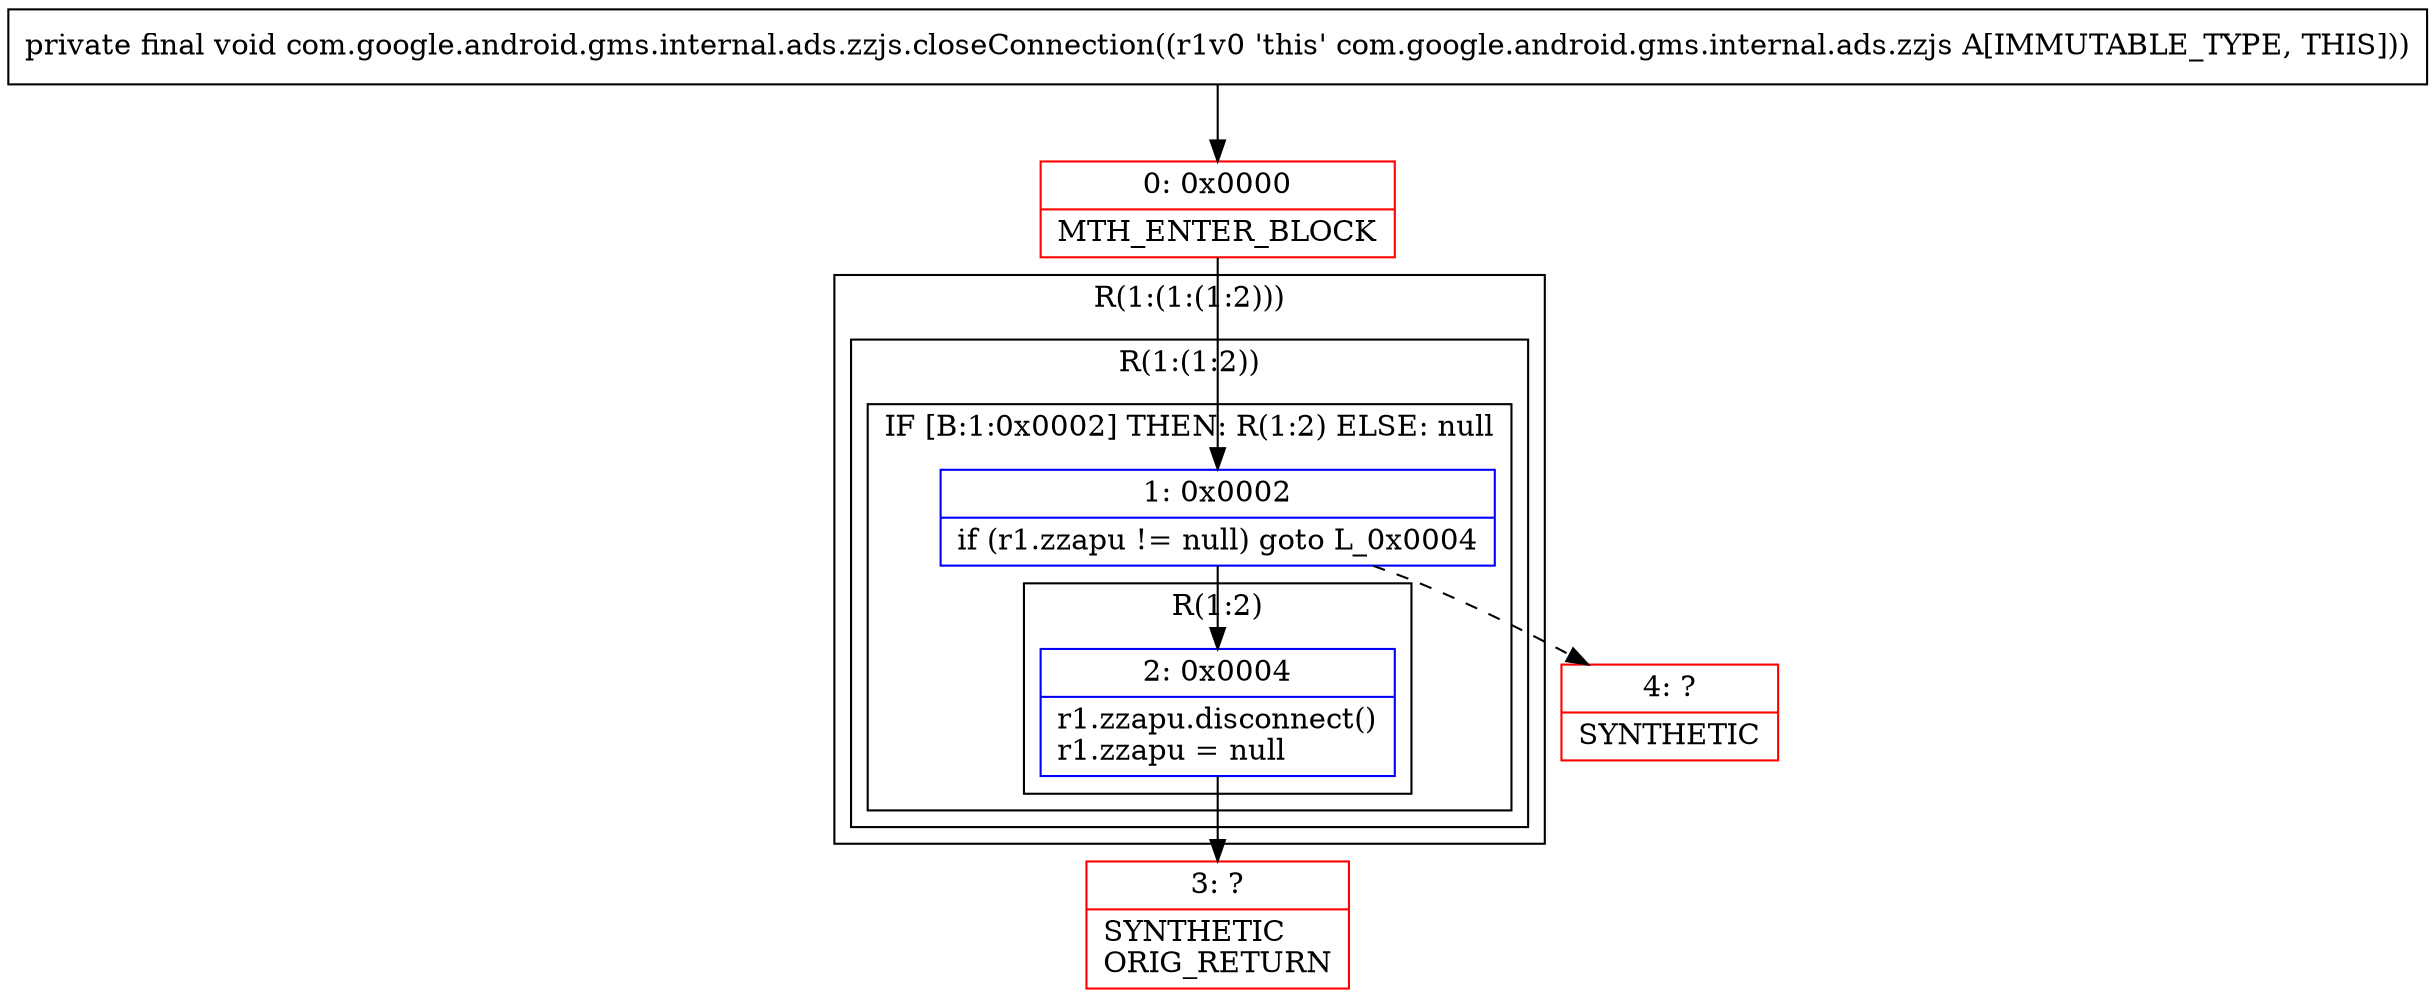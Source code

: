 digraph "CFG forcom.google.android.gms.internal.ads.zzjs.closeConnection()V" {
subgraph cluster_Region_1816873080 {
label = "R(1:(1:(1:2)))";
node [shape=record,color=blue];
subgraph cluster_Region_1149292692 {
label = "R(1:(1:2))";
node [shape=record,color=blue];
subgraph cluster_IfRegion_327287123 {
label = "IF [B:1:0x0002] THEN: R(1:2) ELSE: null";
node [shape=record,color=blue];
Node_1 [shape=record,label="{1\:\ 0x0002|if (r1.zzapu != null) goto L_0x0004\l}"];
subgraph cluster_Region_215024205 {
label = "R(1:2)";
node [shape=record,color=blue];
Node_2 [shape=record,label="{2\:\ 0x0004|r1.zzapu.disconnect()\lr1.zzapu = null\l}"];
}
}
}
}
Node_0 [shape=record,color=red,label="{0\:\ 0x0000|MTH_ENTER_BLOCK\l}"];
Node_3 [shape=record,color=red,label="{3\:\ ?|SYNTHETIC\lORIG_RETURN\l}"];
Node_4 [shape=record,color=red,label="{4\:\ ?|SYNTHETIC\l}"];
MethodNode[shape=record,label="{private final void com.google.android.gms.internal.ads.zzjs.closeConnection((r1v0 'this' com.google.android.gms.internal.ads.zzjs A[IMMUTABLE_TYPE, THIS])) }"];
MethodNode -> Node_0;
Node_1 -> Node_2;
Node_1 -> Node_4[style=dashed];
Node_2 -> Node_3;
Node_0 -> Node_1;
}

